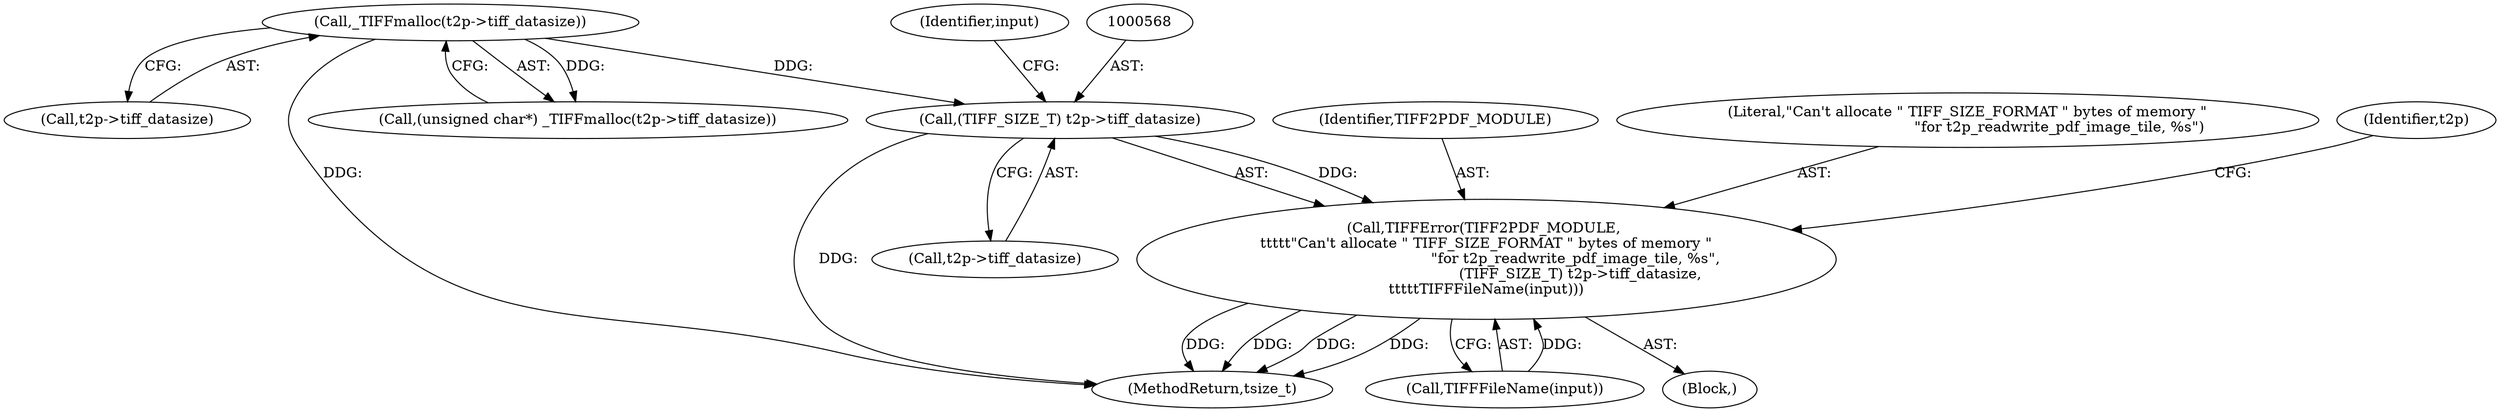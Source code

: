digraph "0_libtiff_c7153361a4041260719b340f73f2f76@pointer" {
"1000567" [label="(Call,(TIFF_SIZE_T) t2p->tiff_datasize)"];
"1000555" [label="(Call,_TIFFmalloc(t2p->tiff_datasize))"];
"1000564" [label="(Call,TIFFError(TIFF2PDF_MODULE, \n\t\t\t\t\t\"Can't allocate \" TIFF_SIZE_FORMAT \" bytes of memory \"\n                                        \"for t2p_readwrite_pdf_image_tile, %s\", \n                                          (TIFF_SIZE_T) t2p->tiff_datasize, \n\t\t\t\t\tTIFFFileName(input)))"];
"1000553" [label="(Call,(unsigned char*) _TIFFmalloc(t2p->tiff_datasize))"];
"1000565" [label="(Identifier,TIFF2PDF_MODULE)"];
"1000563" [label="(Block,)"];
"1000569" [label="(Call,t2p->tiff_datasize)"];
"1000566" [label="(Literal,\"Can't allocate \" TIFF_SIZE_FORMAT \" bytes of memory \"\n                                        \"for t2p_readwrite_pdf_image_tile, %s\")"];
"1000567" [label="(Call,(TIFF_SIZE_T) t2p->tiff_datasize)"];
"1000576" [label="(Identifier,t2p)"];
"1000564" [label="(Call,TIFFError(TIFF2PDF_MODULE, \n\t\t\t\t\t\"Can't allocate \" TIFF_SIZE_FORMAT \" bytes of memory \"\n                                        \"for t2p_readwrite_pdf_image_tile, %s\", \n                                          (TIFF_SIZE_T) t2p->tiff_datasize, \n\t\t\t\t\tTIFFFileName(input)))"];
"1000556" [label="(Call,t2p->tiff_datasize)"];
"1001530" [label="(MethodReturn,tsize_t)"];
"1000573" [label="(Identifier,input)"];
"1000555" [label="(Call,_TIFFmalloc(t2p->tiff_datasize))"];
"1000572" [label="(Call,TIFFFileName(input))"];
"1000567" -> "1000564"  [label="AST: "];
"1000567" -> "1000569"  [label="CFG: "];
"1000568" -> "1000567"  [label="AST: "];
"1000569" -> "1000567"  [label="AST: "];
"1000573" -> "1000567"  [label="CFG: "];
"1000567" -> "1001530"  [label="DDG: "];
"1000567" -> "1000564"  [label="DDG: "];
"1000555" -> "1000567"  [label="DDG: "];
"1000555" -> "1000553"  [label="AST: "];
"1000555" -> "1000556"  [label="CFG: "];
"1000556" -> "1000555"  [label="AST: "];
"1000553" -> "1000555"  [label="CFG: "];
"1000555" -> "1001530"  [label="DDG: "];
"1000555" -> "1000553"  [label="DDG: "];
"1000564" -> "1000563"  [label="AST: "];
"1000564" -> "1000572"  [label="CFG: "];
"1000565" -> "1000564"  [label="AST: "];
"1000566" -> "1000564"  [label="AST: "];
"1000572" -> "1000564"  [label="AST: "];
"1000576" -> "1000564"  [label="CFG: "];
"1000564" -> "1001530"  [label="DDG: "];
"1000564" -> "1001530"  [label="DDG: "];
"1000564" -> "1001530"  [label="DDG: "];
"1000564" -> "1001530"  [label="DDG: "];
"1000572" -> "1000564"  [label="DDG: "];
}
